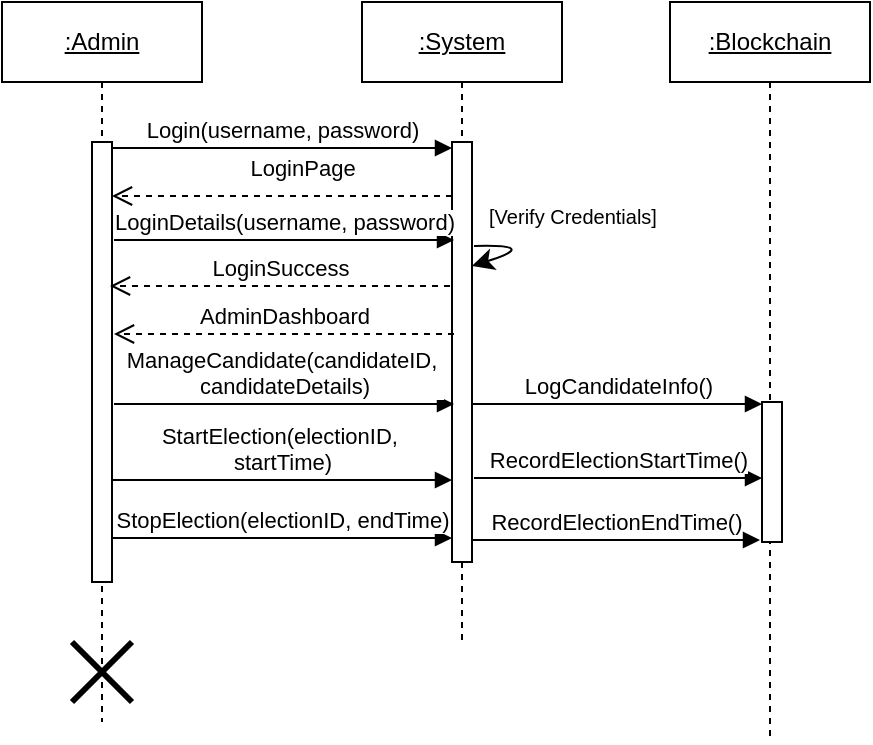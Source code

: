 <mxfile version="28.1.1">
  <diagram name="Page-1" id="2YBvvXClWsGukQMizWep">
    <mxGraphModel dx="666" dy="644" grid="1" gridSize="10" guides="1" tooltips="1" connect="1" arrows="1" fold="1" page="1" pageScale="1" pageWidth="850" pageHeight="1100" math="0" shadow="0">
      <root>
        <mxCell id="0" />
        <mxCell id="1" parent="0" />
        <mxCell id="aM9ryv3xv72pqoxQDRHE-1" value="&lt;u&gt;:Admin&lt;/u&gt;" style="shape=umlLifeline;perimeter=lifelinePerimeter;whiteSpace=wrap;html=1;container=0;dropTarget=0;collapsible=0;recursiveResize=0;outlineConnect=0;portConstraint=eastwest;newEdgeStyle={&quot;edgeStyle&quot;:&quot;elbowEdgeStyle&quot;,&quot;elbow&quot;:&quot;vertical&quot;,&quot;curved&quot;:0,&quot;rounded&quot;:0};" parent="1" vertex="1">
          <mxGeometry x="40" y="40" width="100" height="360" as="geometry" />
        </mxCell>
        <mxCell id="aM9ryv3xv72pqoxQDRHE-2" value="" style="html=1;points=[];perimeter=orthogonalPerimeter;outlineConnect=0;targetShapes=umlLifeline;portConstraint=eastwest;newEdgeStyle={&quot;edgeStyle&quot;:&quot;elbowEdgeStyle&quot;,&quot;elbow&quot;:&quot;vertical&quot;,&quot;curved&quot;:0,&quot;rounded&quot;:0};" parent="aM9ryv3xv72pqoxQDRHE-1" vertex="1">
          <mxGeometry x="45" y="70" width="10" height="220" as="geometry" />
        </mxCell>
        <mxCell id="6mN2efpHynHi5hd4vbk3-30" value="" style="shape=umlDestroy;whiteSpace=wrap;html=1;strokeWidth=3;targetShapes=umlLifeline;" parent="aM9ryv3xv72pqoxQDRHE-1" vertex="1">
          <mxGeometry x="35" y="320" width="30" height="30" as="geometry" />
        </mxCell>
        <mxCell id="aM9ryv3xv72pqoxQDRHE-5" value="&lt;u&gt;:System&lt;/u&gt;" style="shape=umlLifeline;perimeter=lifelinePerimeter;whiteSpace=wrap;html=1;container=0;dropTarget=0;collapsible=0;recursiveResize=0;outlineConnect=0;portConstraint=eastwest;newEdgeStyle={&quot;edgeStyle&quot;:&quot;elbowEdgeStyle&quot;,&quot;elbow&quot;:&quot;vertical&quot;,&quot;curved&quot;:0,&quot;rounded&quot;:0};" parent="1" vertex="1">
          <mxGeometry x="220" y="40" width="100" height="320" as="geometry" />
        </mxCell>
        <mxCell id="aM9ryv3xv72pqoxQDRHE-6" value="" style="html=1;points=[];perimeter=orthogonalPerimeter;outlineConnect=0;targetShapes=umlLifeline;portConstraint=eastwest;newEdgeStyle={&quot;edgeStyle&quot;:&quot;elbowEdgeStyle&quot;,&quot;elbow&quot;:&quot;vertical&quot;,&quot;curved&quot;:0,&quot;rounded&quot;:0};" parent="aM9ryv3xv72pqoxQDRHE-5" vertex="1">
          <mxGeometry x="45" y="70" width="10" height="210" as="geometry" />
        </mxCell>
        <mxCell id="aM9ryv3xv72pqoxQDRHE-7" value="Login(username, password)" style="html=1;verticalAlign=bottom;endArrow=block;edgeStyle=elbowEdgeStyle;elbow=vertical;curved=0;rounded=0;" parent="1" edge="1">
          <mxGeometry relative="1" as="geometry">
            <mxPoint x="95" y="113" as="sourcePoint" />
            <Array as="points">
              <mxPoint x="180" y="113" />
            </Array>
            <mxPoint x="265" y="113" as="targetPoint" />
          </mxGeometry>
        </mxCell>
        <mxCell id="aM9ryv3xv72pqoxQDRHE-8" value="LoginPage" style="html=1;verticalAlign=bottom;endArrow=open;dashed=1;endSize=8;edgeStyle=elbowEdgeStyle;elbow=vertical;curved=0;rounded=0;" parent="1" edge="1">
          <mxGeometry x="-0.118" y="-5" relative="1" as="geometry">
            <mxPoint x="95" y="137" as="targetPoint" />
            <Array as="points">
              <mxPoint x="190" y="137" />
            </Array>
            <mxPoint x="265" y="137" as="sourcePoint" />
            <mxPoint as="offset" />
          </mxGeometry>
        </mxCell>
        <mxCell id="6mN2efpHynHi5hd4vbk3-1" value="&lt;u&gt;:Blockchain&lt;/u&gt;" style="shape=umlLifeline;perimeter=lifelinePerimeter;whiteSpace=wrap;html=1;container=0;dropTarget=0;collapsible=0;recursiveResize=0;outlineConnect=0;portConstraint=eastwest;newEdgeStyle={&quot;edgeStyle&quot;:&quot;elbowEdgeStyle&quot;,&quot;elbow&quot;:&quot;vertical&quot;,&quot;curved&quot;:0,&quot;rounded&quot;:0};" parent="1" vertex="1">
          <mxGeometry x="374" y="40" width="100" height="370" as="geometry" />
        </mxCell>
        <mxCell id="6mN2efpHynHi5hd4vbk3-2" value="" style="html=1;points=[];perimeter=orthogonalPerimeter;outlineConnect=0;targetShapes=umlLifeline;portConstraint=eastwest;newEdgeStyle={&quot;edgeStyle&quot;:&quot;elbowEdgeStyle&quot;,&quot;elbow&quot;:&quot;vertical&quot;,&quot;curved&quot;:0,&quot;rounded&quot;:0};" parent="6mN2efpHynHi5hd4vbk3-1" vertex="1">
          <mxGeometry x="46" y="200" width="10" height="70" as="geometry" />
        </mxCell>
        <mxCell id="6mN2efpHynHi5hd4vbk3-9" value="LoginDetails(username, password)" style="html=1;verticalAlign=bottom;endArrow=block;edgeStyle=elbowEdgeStyle;elbow=vertical;curved=0;rounded=0;" parent="1" edge="1">
          <mxGeometry relative="1" as="geometry">
            <mxPoint x="96" y="159" as="sourcePoint" />
            <Array as="points">
              <mxPoint x="181" y="159" />
            </Array>
            <mxPoint x="266" y="159" as="targetPoint" />
            <mxPoint as="offset" />
          </mxGeometry>
        </mxCell>
        <mxCell id="6mN2efpHynHi5hd4vbk3-16" value="LoginSuccess" style="html=1;verticalAlign=bottom;endArrow=open;dashed=1;endSize=8;edgeStyle=elbowEdgeStyle;elbow=vertical;curved=0;rounded=0;" parent="1" edge="1">
          <mxGeometry relative="1" as="geometry">
            <mxPoint x="94" y="182" as="targetPoint" />
            <Array as="points">
              <mxPoint x="189" y="182" />
            </Array>
            <mxPoint x="264" y="182" as="sourcePoint" />
          </mxGeometry>
        </mxCell>
        <mxCell id="6mN2efpHynHi5hd4vbk3-22" value="AdminDashboard" style="html=1;verticalAlign=bottom;endArrow=open;dashed=1;endSize=8;edgeStyle=elbowEdgeStyle;elbow=horizontal;curved=0;rounded=0;" parent="1" edge="1">
          <mxGeometry relative="1" as="geometry">
            <mxPoint x="96" y="206" as="targetPoint" />
            <Array as="points">
              <mxPoint x="191" y="206" />
            </Array>
            <mxPoint x="266" y="206" as="sourcePoint" />
          </mxGeometry>
        </mxCell>
        <mxCell id="6mN2efpHynHi5hd4vbk3-26" value="ManageCandidate(candidateID,&amp;nbsp;&lt;div&gt;candidateDetails)&lt;/div&gt;" style="html=1;verticalAlign=bottom;endArrow=block;edgeStyle=elbowEdgeStyle;elbow=vertical;curved=0;rounded=0;" parent="1" edge="1">
          <mxGeometry relative="1" as="geometry">
            <mxPoint x="96" y="241" as="sourcePoint" />
            <Array as="points">
              <mxPoint x="181" y="241" />
            </Array>
            <mxPoint x="266" y="241" as="targetPoint" />
          </mxGeometry>
        </mxCell>
        <mxCell id="6mN2efpHynHi5hd4vbk3-35" value="" style="curved=1;endArrow=classic;html=1;rounded=0;fontSize=12;startSize=8;endSize=8;" parent="1" edge="1">
          <mxGeometry width="50" height="50" relative="1" as="geometry">
            <mxPoint x="276" y="162" as="sourcePoint" />
            <mxPoint x="275" y="172" as="targetPoint" />
            <Array as="points">
              <mxPoint x="310" y="161" />
            </Array>
          </mxGeometry>
        </mxCell>
        <mxCell id="6mN2efpHynHi5hd4vbk3-36" value="&lt;font style=&quot;font-size: 10px;&quot;&gt;[Verify Credentials]&lt;/font&gt;" style="text;html=1;align=center;verticalAlign=middle;resizable=0;points=[];autosize=1;strokeColor=none;fillColor=none;fontSize=16;" parent="1" vertex="1">
          <mxGeometry x="270" y="130" width="110" height="30" as="geometry" />
        </mxCell>
        <mxCell id="6mN2efpHynHi5hd4vbk3-37" value="LogCandidateInfo()" style="html=1;verticalAlign=bottom;endArrow=block;edgeStyle=elbowEdgeStyle;elbow=vertical;curved=0;rounded=0;" parent="1" edge="1">
          <mxGeometry relative="1" as="geometry">
            <mxPoint x="275" y="241" as="sourcePoint" />
            <Array as="points">
              <mxPoint x="360" y="241" />
            </Array>
            <mxPoint x="420" y="241" as="targetPoint" />
          </mxGeometry>
        </mxCell>
        <mxCell id="6mN2efpHynHi5hd4vbk3-43" value="StartElection(electionID,&amp;nbsp;&lt;div&gt;startTime)&lt;/div&gt;" style="html=1;verticalAlign=bottom;endArrow=block;edgeStyle=elbowEdgeStyle;elbow=vertical;curved=0;rounded=0;" parent="1" edge="1">
          <mxGeometry relative="1" as="geometry">
            <mxPoint x="95" y="279" as="sourcePoint" />
            <Array as="points">
              <mxPoint x="180" y="279" />
            </Array>
            <mxPoint x="265" y="279" as="targetPoint" />
          </mxGeometry>
        </mxCell>
        <mxCell id="6mN2efpHynHi5hd4vbk3-44" value="RecordElectionStartTime()" style="html=1;verticalAlign=bottom;endArrow=block;edgeStyle=elbowEdgeStyle;elbow=vertical;curved=0;rounded=0;" parent="1" edge="1">
          <mxGeometry relative="1" as="geometry">
            <mxPoint x="276" y="278" as="sourcePoint" />
            <Array as="points">
              <mxPoint x="366" y="278" />
            </Array>
            <mxPoint x="420" y="278" as="targetPoint" />
          </mxGeometry>
        </mxCell>
        <mxCell id="6mN2efpHynHi5hd4vbk3-45" value="StopElection(electionID, endTime)" style="html=1;verticalAlign=bottom;endArrow=block;edgeStyle=elbowEdgeStyle;elbow=vertical;curved=0;rounded=0;" parent="1" edge="1">
          <mxGeometry relative="1" as="geometry">
            <mxPoint x="95" y="308" as="sourcePoint" />
            <Array as="points">
              <mxPoint x="180" y="308" />
            </Array>
            <mxPoint x="265" y="308" as="targetPoint" />
          </mxGeometry>
        </mxCell>
        <mxCell id="6mN2efpHynHi5hd4vbk3-46" value="RecordElectionEndTime()" style="html=1;verticalAlign=bottom;endArrow=block;edgeStyle=elbowEdgeStyle;elbow=vertical;curved=0;rounded=0;" parent="1" edge="1">
          <mxGeometry relative="1" as="geometry">
            <mxPoint x="275" y="309" as="sourcePoint" />
            <Array as="points">
              <mxPoint x="365" y="309" />
            </Array>
            <mxPoint x="419" y="309" as="targetPoint" />
          </mxGeometry>
        </mxCell>
      </root>
    </mxGraphModel>
  </diagram>
</mxfile>
